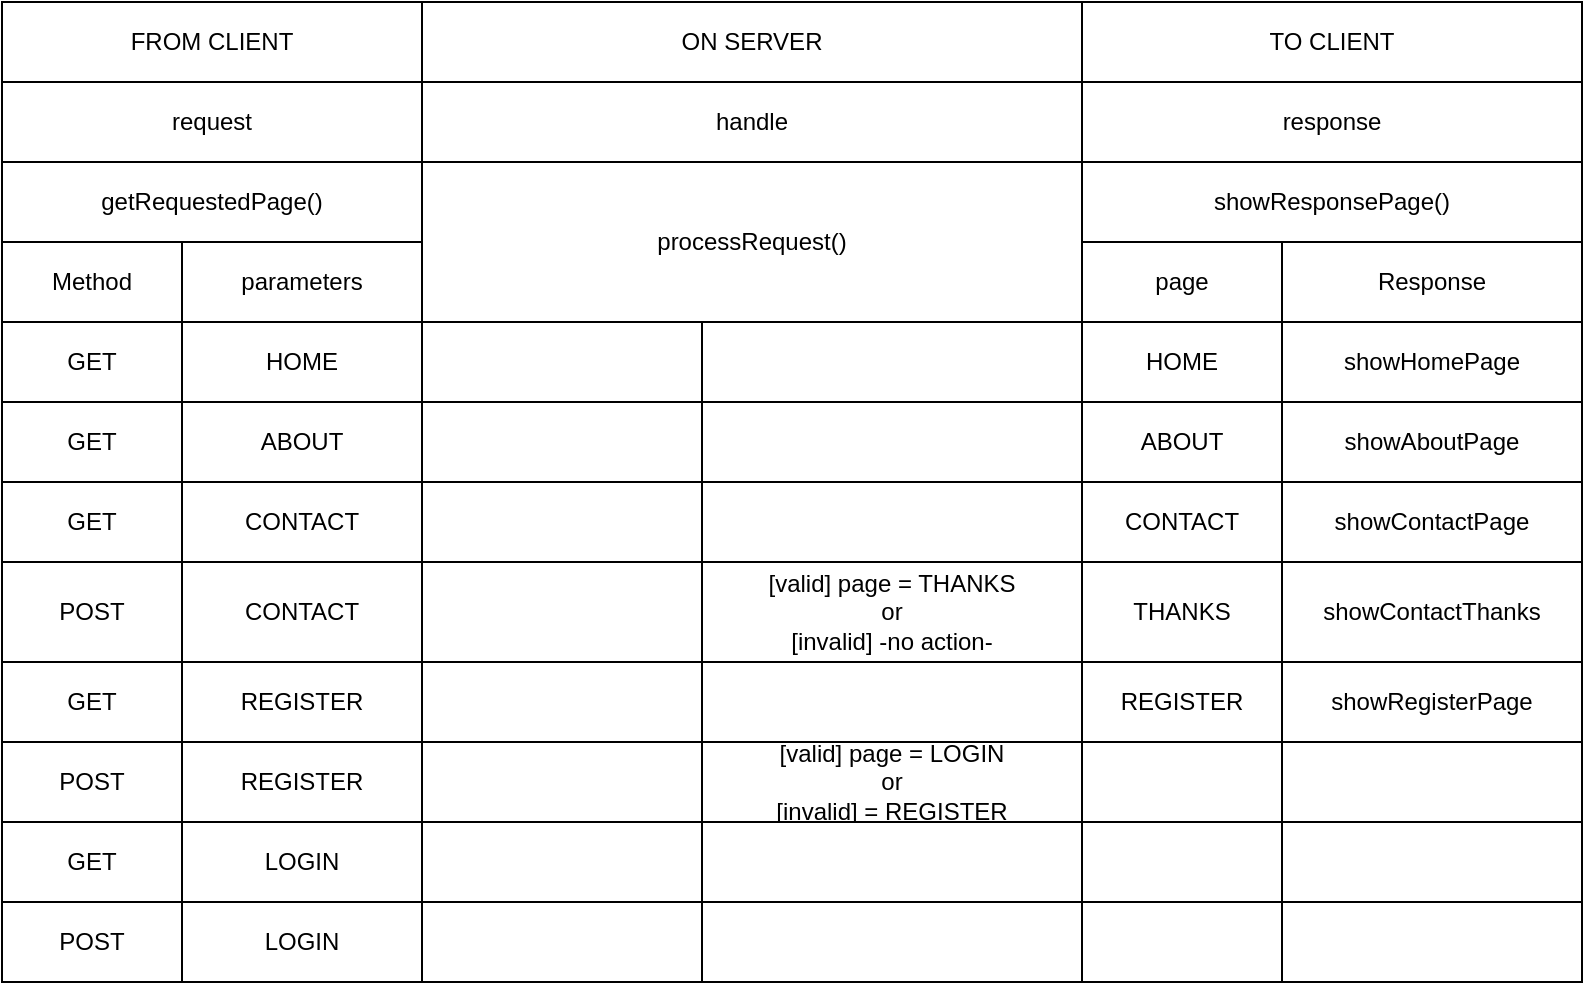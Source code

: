 <mxfile>
    <diagram id="JpqMn5bX47-DPDraAdiC" name="Page-1">
        <mxGraphModel dx="1130" dy="792" grid="1" gridSize="10" guides="1" tooltips="1" connect="1" arrows="1" fold="1" page="1" pageScale="1" pageWidth="850" pageHeight="1100" math="0" shadow="0">
            <root>
                <mxCell id="0"/>
                <mxCell id="1" parent="0"/>
                <mxCell id="3" value="FROM CLIENT" style="rounded=0;whiteSpace=wrap;html=1;" vertex="1" parent="1">
                    <mxGeometry x="10" y="80" width="210" height="40" as="geometry"/>
                </mxCell>
                <mxCell id="4" value="ON SERVER" style="rounded=0;whiteSpace=wrap;html=1;" vertex="1" parent="1">
                    <mxGeometry x="220" y="80" width="330" height="40" as="geometry"/>
                </mxCell>
                <mxCell id="5" value="TO CLIENT" style="rounded=0;whiteSpace=wrap;html=1;" vertex="1" parent="1">
                    <mxGeometry x="550" y="80" width="250" height="40" as="geometry"/>
                </mxCell>
                <mxCell id="6" value="request" style="rounded=0;whiteSpace=wrap;html=1;" vertex="1" parent="1">
                    <mxGeometry x="10" y="120" width="210" height="40" as="geometry"/>
                </mxCell>
                <mxCell id="7" value="handle" style="rounded=0;whiteSpace=wrap;html=1;" vertex="1" parent="1">
                    <mxGeometry x="220" y="120" width="330" height="40" as="geometry"/>
                </mxCell>
                <mxCell id="8" value="response" style="rounded=0;whiteSpace=wrap;html=1;" vertex="1" parent="1">
                    <mxGeometry x="550" y="120" width="250" height="40" as="geometry"/>
                </mxCell>
                <mxCell id="9" value="Method" style="rounded=0;whiteSpace=wrap;html=1;" vertex="1" parent="1">
                    <mxGeometry x="10" y="200" width="90" height="40" as="geometry"/>
                </mxCell>
                <mxCell id="10" value="parameters" style="rounded=0;whiteSpace=wrap;html=1;" vertex="1" parent="1">
                    <mxGeometry x="100" y="200" width="120" height="40" as="geometry"/>
                </mxCell>
                <mxCell id="11" value="getRequestedPage()" style="rounded=0;whiteSpace=wrap;html=1;" vertex="1" parent="1">
                    <mxGeometry x="10" y="160" width="210" height="40" as="geometry"/>
                </mxCell>
                <mxCell id="12" value="processRequest()" style="rounded=0;whiteSpace=wrap;html=1;" vertex="1" parent="1">
                    <mxGeometry x="220" y="160" width="330" height="80" as="geometry"/>
                </mxCell>
                <mxCell id="13" value="showResponsePage()" style="rounded=0;whiteSpace=wrap;html=1;" vertex="1" parent="1">
                    <mxGeometry x="550" y="160" width="250" height="40" as="geometry"/>
                </mxCell>
                <mxCell id="14" value="page" style="rounded=0;whiteSpace=wrap;html=1;" vertex="1" parent="1">
                    <mxGeometry x="550" y="200" width="100" height="40" as="geometry"/>
                </mxCell>
                <mxCell id="15" value="Response" style="rounded=0;whiteSpace=wrap;html=1;" vertex="1" parent="1">
                    <mxGeometry x="650" y="200" width="150" height="40" as="geometry"/>
                </mxCell>
                <mxCell id="18" value="GET" style="rounded=0;whiteSpace=wrap;html=1;" vertex="1" parent="1">
                    <mxGeometry x="10" y="240" width="90" height="40" as="geometry"/>
                </mxCell>
                <mxCell id="19" value="HOME" style="rounded=0;whiteSpace=wrap;html=1;" vertex="1" parent="1">
                    <mxGeometry x="100" y="240" width="120" height="40" as="geometry"/>
                </mxCell>
                <mxCell id="20" value="" style="rounded=0;whiteSpace=wrap;html=1;" vertex="1" parent="1">
                    <mxGeometry x="220" y="240" width="140" height="40" as="geometry"/>
                </mxCell>
                <mxCell id="21" value="" style="rounded=0;whiteSpace=wrap;html=1;" vertex="1" parent="1">
                    <mxGeometry x="360" y="240" width="190" height="40" as="geometry"/>
                </mxCell>
                <mxCell id="22" value="HOME" style="rounded=0;whiteSpace=wrap;html=1;" vertex="1" parent="1">
                    <mxGeometry x="550" y="240" width="100" height="40" as="geometry"/>
                </mxCell>
                <mxCell id="23" value="showHomePage" style="rounded=0;whiteSpace=wrap;html=1;" vertex="1" parent="1">
                    <mxGeometry x="650" y="240" width="150" height="40" as="geometry"/>
                </mxCell>
                <mxCell id="24" value="GET" style="rounded=0;whiteSpace=wrap;html=1;" vertex="1" parent="1">
                    <mxGeometry x="10" y="280" width="90" height="40" as="geometry"/>
                </mxCell>
                <mxCell id="25" value="ABOUT" style="rounded=0;whiteSpace=wrap;html=1;" vertex="1" parent="1">
                    <mxGeometry x="100" y="280" width="120" height="40" as="geometry"/>
                </mxCell>
                <mxCell id="26" value="" style="rounded=0;whiteSpace=wrap;html=1;" vertex="1" parent="1">
                    <mxGeometry x="220" y="280" width="140" height="40" as="geometry"/>
                </mxCell>
                <mxCell id="27" value="" style="rounded=0;whiteSpace=wrap;html=1;" vertex="1" parent="1">
                    <mxGeometry x="360" y="280" width="190" height="40" as="geometry"/>
                </mxCell>
                <mxCell id="28" value="ABOUT" style="rounded=0;whiteSpace=wrap;html=1;" vertex="1" parent="1">
                    <mxGeometry x="550" y="280" width="100" height="40" as="geometry"/>
                </mxCell>
                <mxCell id="29" value="showAboutPage" style="rounded=0;whiteSpace=wrap;html=1;" vertex="1" parent="1">
                    <mxGeometry x="650" y="280" width="150" height="40" as="geometry"/>
                </mxCell>
                <mxCell id="30" value="GET" style="rounded=0;whiteSpace=wrap;html=1;" vertex="1" parent="1">
                    <mxGeometry x="10" y="320" width="90" height="40" as="geometry"/>
                </mxCell>
                <mxCell id="31" value="CONTACT" style="rounded=0;whiteSpace=wrap;html=1;" vertex="1" parent="1">
                    <mxGeometry x="100" y="320" width="120" height="40" as="geometry"/>
                </mxCell>
                <mxCell id="32" value="" style="rounded=0;whiteSpace=wrap;html=1;" vertex="1" parent="1">
                    <mxGeometry x="220" y="320" width="140" height="40" as="geometry"/>
                </mxCell>
                <mxCell id="33" value="" style="rounded=0;whiteSpace=wrap;html=1;" vertex="1" parent="1">
                    <mxGeometry x="360" y="320" width="190" height="40" as="geometry"/>
                </mxCell>
                <mxCell id="34" value="CONTACT" style="rounded=0;whiteSpace=wrap;html=1;" vertex="1" parent="1">
                    <mxGeometry x="550" y="320" width="100" height="40" as="geometry"/>
                </mxCell>
                <mxCell id="35" value="showContactPage" style="rounded=0;whiteSpace=wrap;html=1;" vertex="1" parent="1">
                    <mxGeometry x="650" y="320" width="150" height="40" as="geometry"/>
                </mxCell>
                <mxCell id="36" value="POST" style="rounded=0;whiteSpace=wrap;html=1;" vertex="1" parent="1">
                    <mxGeometry x="10" y="360" width="90" height="50" as="geometry"/>
                </mxCell>
                <mxCell id="37" value="CONTACT" style="rounded=0;whiteSpace=wrap;html=1;" vertex="1" parent="1">
                    <mxGeometry x="100" y="360" width="120" height="50" as="geometry"/>
                </mxCell>
                <mxCell id="38" value="" style="rounded=0;whiteSpace=wrap;html=1;" vertex="1" parent="1">
                    <mxGeometry x="220" y="360" width="140" height="50" as="geometry"/>
                </mxCell>
                <mxCell id="39" value="[valid] page = THANKS&lt;br&gt;or&lt;br&gt;[invalid] -no action-" style="rounded=0;whiteSpace=wrap;html=1;" vertex="1" parent="1">
                    <mxGeometry x="360" y="360" width="190" height="50" as="geometry"/>
                </mxCell>
                <mxCell id="40" value="THANKS" style="rounded=0;whiteSpace=wrap;html=1;" vertex="1" parent="1">
                    <mxGeometry x="550" y="360" width="100" height="50" as="geometry"/>
                </mxCell>
                <mxCell id="41" value="showContactThanks" style="rounded=0;whiteSpace=wrap;html=1;" vertex="1" parent="1">
                    <mxGeometry x="650" y="360" width="150" height="50" as="geometry"/>
                </mxCell>
                <mxCell id="42" value="GET" style="rounded=0;whiteSpace=wrap;html=1;" vertex="1" parent="1">
                    <mxGeometry x="10" y="410" width="90" height="40" as="geometry"/>
                </mxCell>
                <mxCell id="43" value="REGISTER&lt;span style=&quot;color: rgba(0, 0, 0, 0); font-family: monospace; font-size: 0px; text-align: start;&quot;&gt;%3CmxGraphModel%3E%3Croot%3E%3CmxCell%20id%3D%220%22%2F%3E%3CmxCell%20id%3D%221%22%20parent%3D%220%22%2F%3E%3CmxCell%20id%3D%222%22%20value%3D%22GET%22%20style%3D%22rounded%3D0%3BwhiteSpace%3Dwrap%3Bhtml%3D1%3B%22%20vertex%3D%221%22%20parent%3D%221%22%3E%3CmxGeometry%20x%3D%2210%22%20y%3D%22240%22%20width%3D%2290%22%20height%3D%2240%22%20as%3D%22geometry%22%2F%3E%3C%2FmxCell%3E%3CmxCell%20id%3D%223%22%20value%3D%22%22%20style%3D%22rounded%3D0%3BwhiteSpace%3Dwrap%3Bhtml%3D1%3B%22%20vertex%3D%221%22%20parent%3D%221%22%3E%3CmxGeometry%20x%3D%22100%22%20y%3D%22240%22%20width%3D%22120%22%20height%3D%2240%22%20as%3D%22geometry%22%2F%3E%3C%2FmxCell%3E%3CmxCell%20id%3D%224%22%20value%3D%22%22%20style%3D%22rounded%3D0%3BwhiteSpace%3Dwrap%3Bhtml%3D1%3B%22%20vertex%3D%221%22%20parent%3D%221%22%3E%3CmxGeometry%20x%3D%22220%22%20y%3D%22240%22%20width%3D%22140%22%20height%3D%2240%22%20as%3D%22geometry%22%2F%3E%3C%2FmxCell%3E%3CmxCell%20id%3D%225%22%20value%3D%22%22%20style%3D%22rounded%3D0%3BwhiteSpace%3Dwrap%3Bhtml%3D1%3B%22%20vertex%3D%221%22%20parent%3D%221%22%3E%3CmxGeometry%20x%3D%22360%22%20y%3D%22240%22%20width%3D%22190%22%20height%3D%2240%22%20as%3D%22geometry%22%2F%3E%3C%2FmxCell%3E%3CmxCell%20id%3D%226%22%20value%3D%22%22%20style%3D%22rounded%3D0%3BwhiteSpace%3Dwrap%3Bhtml%3D1%3B%22%20vertex%3D%221%22%20parent%3D%221%22%3E%3CmxGeometry%20x%3D%22550%22%20y%3D%22240%22%20width%3D%22100%22%20height%3D%2240%22%20as%3D%22geometry%22%2F%3E%3C%2FmxCell%3E%3CmxCell%20id%3D%227%22%20value%3D%22%22%20style%3D%22rounded%3D0%3BwhiteSpace%3Dwrap%3Bhtml%3D1%3B%22%20vertex%3D%221%22%20parent%3D%221%22%3E%3CmxGeometry%20x%3D%22650%22%20y%3D%22240%22%20width%3D%22150%22%20height%3D%2240%22%20as%3D%22geometry%22%2F%3E%3C%2FmxCell%3E%3C%2Froot%3E%3C%2FmxGraphModel%3E&lt;/span&gt;" style="rounded=0;whiteSpace=wrap;html=1;" vertex="1" parent="1">
                    <mxGeometry x="100" y="410" width="120" height="40" as="geometry"/>
                </mxCell>
                <mxCell id="44" value="" style="rounded=0;whiteSpace=wrap;html=1;" vertex="1" parent="1">
                    <mxGeometry x="220" y="410" width="140" height="40" as="geometry"/>
                </mxCell>
                <mxCell id="45" value="" style="rounded=0;whiteSpace=wrap;html=1;" vertex="1" parent="1">
                    <mxGeometry x="360" y="410" width="190" height="40" as="geometry"/>
                </mxCell>
                <mxCell id="46" value="REGISTER" style="rounded=0;whiteSpace=wrap;html=1;" vertex="1" parent="1">
                    <mxGeometry x="550" y="410" width="100" height="40" as="geometry"/>
                </mxCell>
                <mxCell id="47" value="showRegisterPage" style="rounded=0;whiteSpace=wrap;html=1;" vertex="1" parent="1">
                    <mxGeometry x="650" y="410" width="150" height="40" as="geometry"/>
                </mxCell>
                <mxCell id="48" value="POST" style="rounded=0;whiteSpace=wrap;html=1;" vertex="1" parent="1">
                    <mxGeometry x="10" y="450" width="90" height="40" as="geometry"/>
                </mxCell>
                <mxCell id="49" value="REGISTER" style="rounded=0;whiteSpace=wrap;html=1;" vertex="1" parent="1">
                    <mxGeometry x="100" y="450" width="120" height="40" as="geometry"/>
                </mxCell>
                <mxCell id="50" value="" style="rounded=0;whiteSpace=wrap;html=1;" vertex="1" parent="1">
                    <mxGeometry x="220" y="450" width="140" height="40" as="geometry"/>
                </mxCell>
                <mxCell id="51" value="[valid] page = LOGIN&lt;br&gt;or&lt;br&gt;[invalid] = REGISTER" style="rounded=0;whiteSpace=wrap;html=1;" vertex="1" parent="1">
                    <mxGeometry x="360" y="450" width="190" height="40" as="geometry"/>
                </mxCell>
                <mxCell id="52" value="" style="rounded=0;whiteSpace=wrap;html=1;" vertex="1" parent="1">
                    <mxGeometry x="550" y="450" width="100" height="40" as="geometry"/>
                </mxCell>
                <mxCell id="53" value="" style="rounded=0;whiteSpace=wrap;html=1;" vertex="1" parent="1">
                    <mxGeometry x="650" y="450" width="150" height="40" as="geometry"/>
                </mxCell>
                <mxCell id="54" value="GET" style="rounded=0;whiteSpace=wrap;html=1;" vertex="1" parent="1">
                    <mxGeometry x="10" y="490" width="90" height="40" as="geometry"/>
                </mxCell>
                <mxCell id="55" value="LOGIN" style="rounded=0;whiteSpace=wrap;html=1;" vertex="1" parent="1">
                    <mxGeometry x="100" y="490" width="120" height="40" as="geometry"/>
                </mxCell>
                <mxCell id="56" value="" style="rounded=0;whiteSpace=wrap;html=1;" vertex="1" parent="1">
                    <mxGeometry x="220" y="490" width="140" height="40" as="geometry"/>
                </mxCell>
                <mxCell id="57" value="" style="rounded=0;whiteSpace=wrap;html=1;" vertex="1" parent="1">
                    <mxGeometry x="360" y="490" width="190" height="40" as="geometry"/>
                </mxCell>
                <mxCell id="58" value="" style="rounded=0;whiteSpace=wrap;html=1;" vertex="1" parent="1">
                    <mxGeometry x="550" y="490" width="100" height="40" as="geometry"/>
                </mxCell>
                <mxCell id="59" value="" style="rounded=0;whiteSpace=wrap;html=1;" vertex="1" parent="1">
                    <mxGeometry x="650" y="490" width="150" height="40" as="geometry"/>
                </mxCell>
                <mxCell id="60" value="POST" style="rounded=0;whiteSpace=wrap;html=1;" vertex="1" parent="1">
                    <mxGeometry x="10" y="530" width="90" height="40" as="geometry"/>
                </mxCell>
                <mxCell id="61" value="LOGIN" style="rounded=0;whiteSpace=wrap;html=1;" vertex="1" parent="1">
                    <mxGeometry x="100" y="530" width="120" height="40" as="geometry"/>
                </mxCell>
                <mxCell id="62" value="" style="rounded=0;whiteSpace=wrap;html=1;" vertex="1" parent="1">
                    <mxGeometry x="220" y="530" width="140" height="40" as="geometry"/>
                </mxCell>
                <mxCell id="63" value="" style="rounded=0;whiteSpace=wrap;html=1;" vertex="1" parent="1">
                    <mxGeometry x="360" y="530" width="190" height="40" as="geometry"/>
                </mxCell>
                <mxCell id="64" value="" style="rounded=0;whiteSpace=wrap;html=1;" vertex="1" parent="1">
                    <mxGeometry x="550" y="530" width="100" height="40" as="geometry"/>
                </mxCell>
                <mxCell id="65" value="" style="rounded=0;whiteSpace=wrap;html=1;" vertex="1" parent="1">
                    <mxGeometry x="650" y="530" width="150" height="40" as="geometry"/>
                </mxCell>
            </root>
        </mxGraphModel>
    </diagram>
</mxfile>